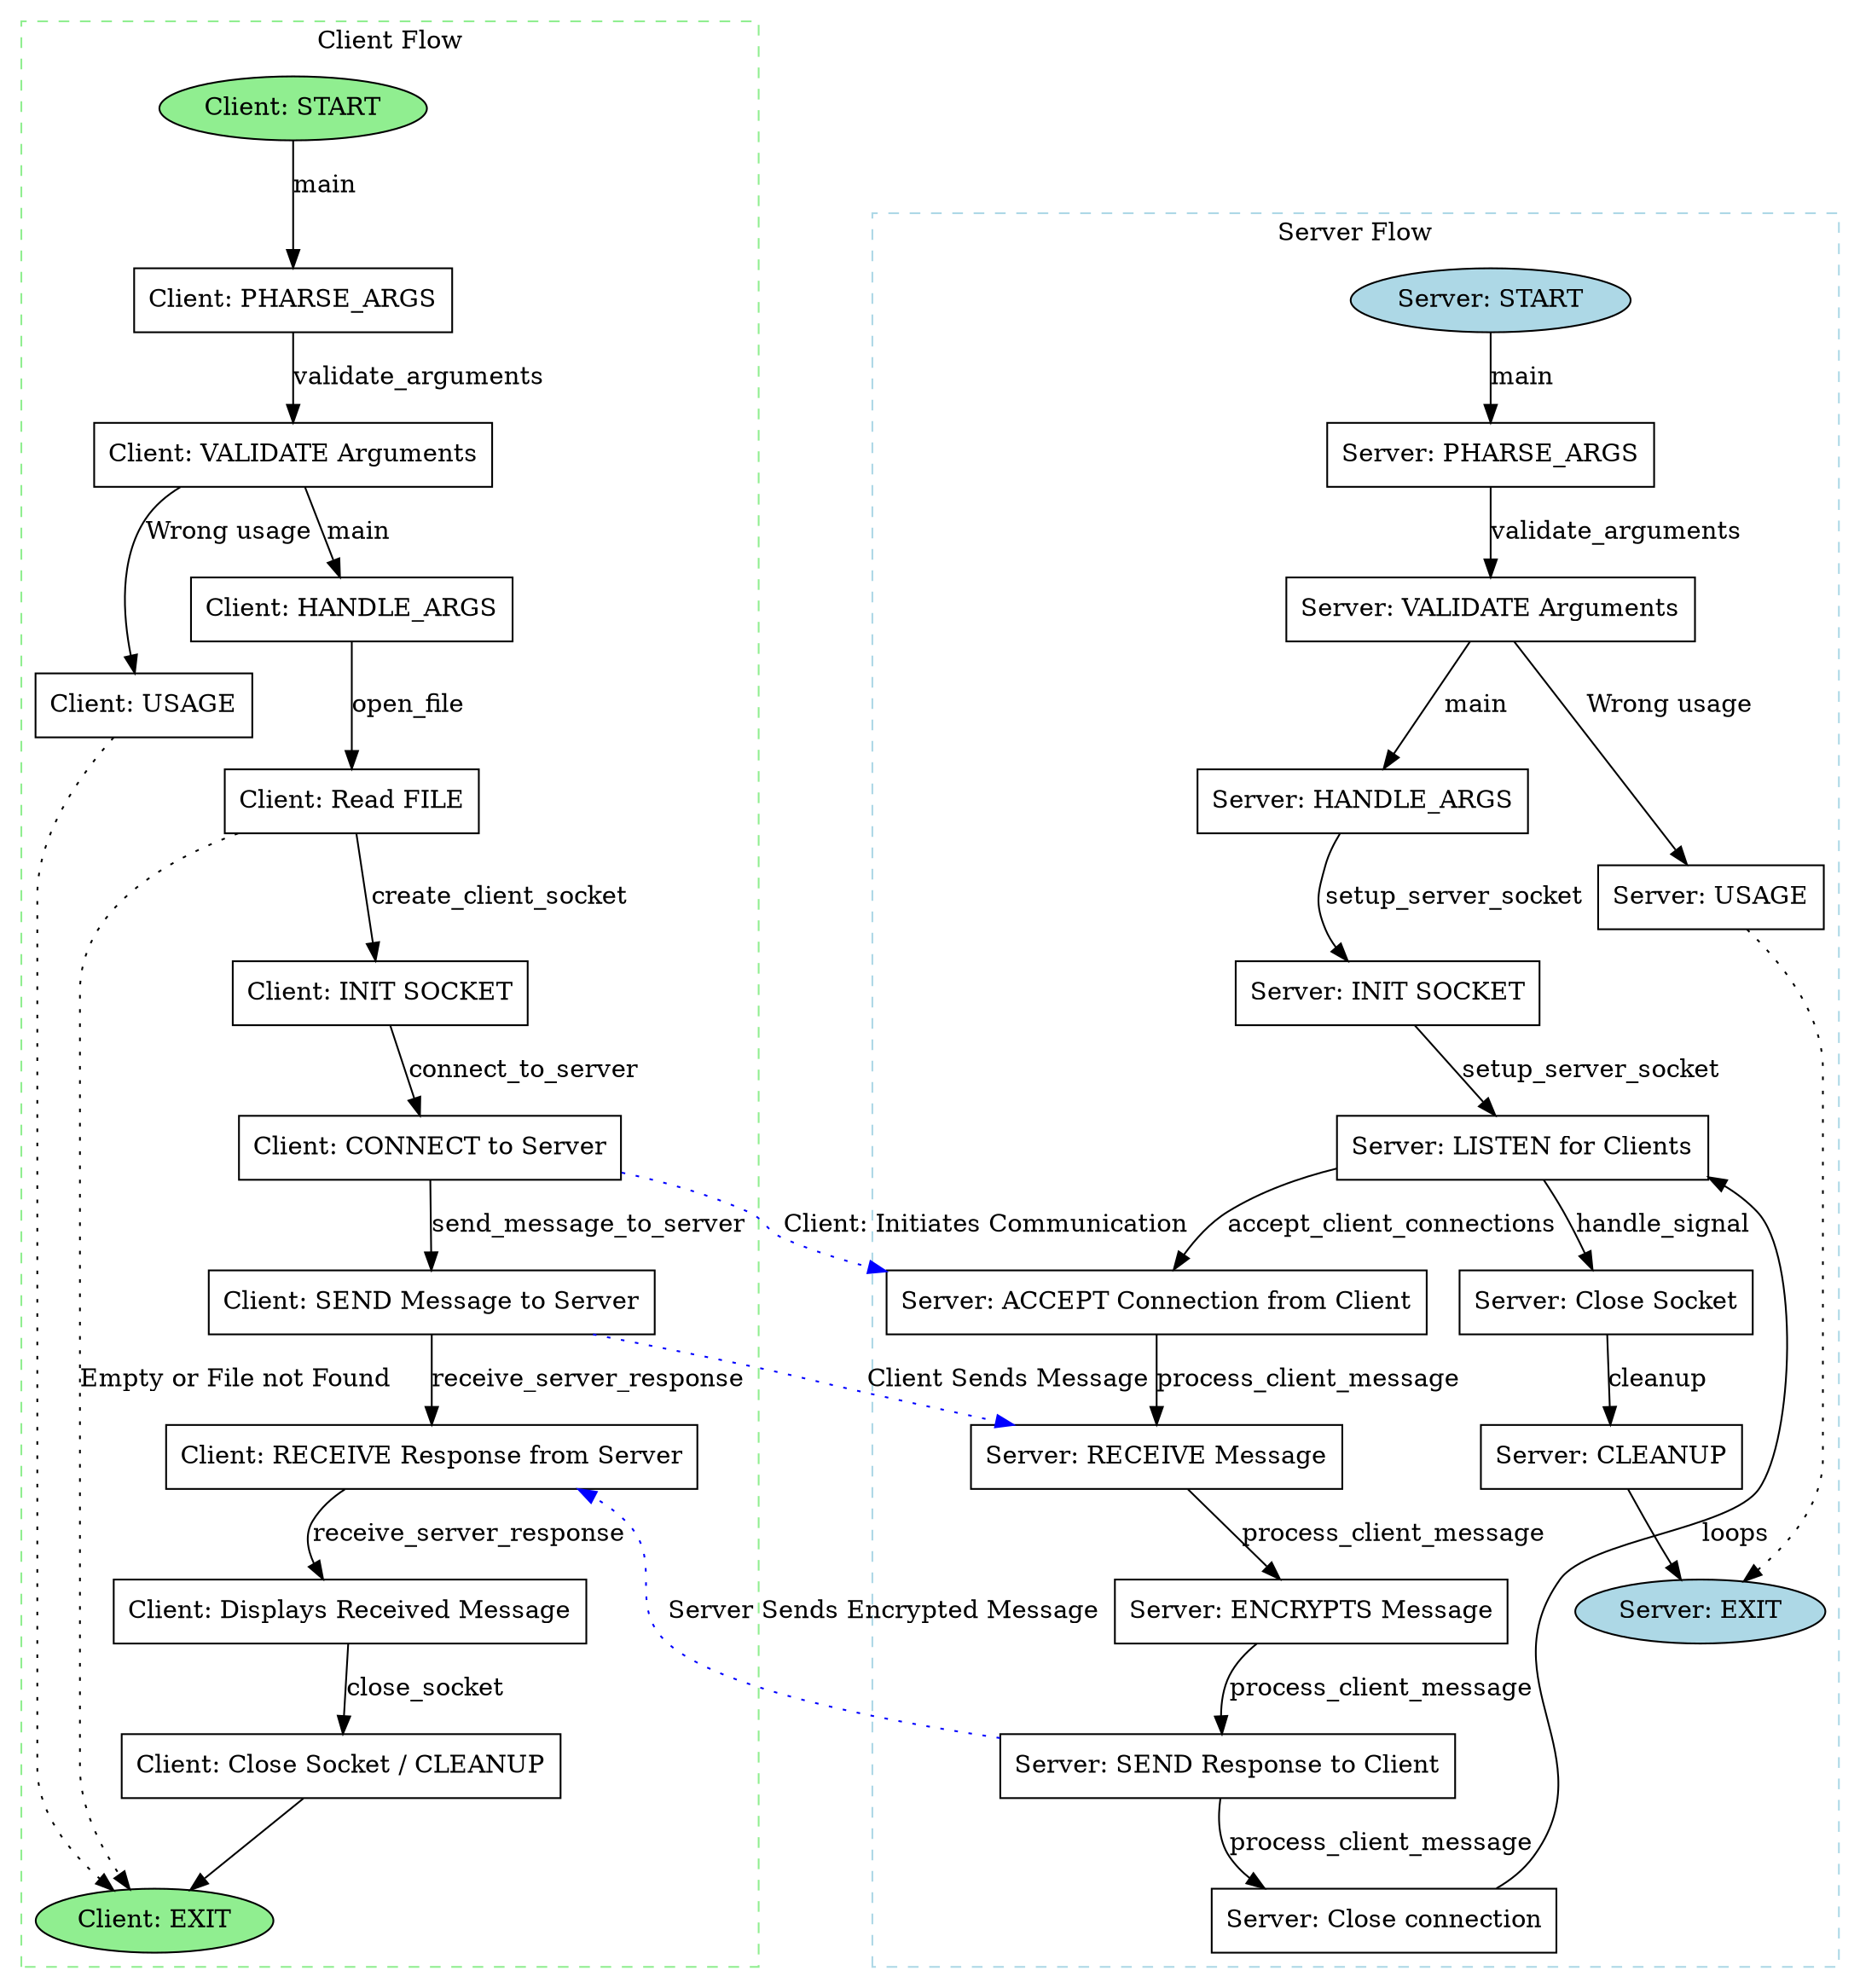 digraph CommunicationFlow {
    // Node Definitions: Client States
    start_client [label="Client: START", shape=ellipse, style=filled, fillcolor=lightgreen];
	pharse_client [label="Client: PHARSE_ARGS", shape=box];
	validate_client [label="Client: VALIDATE Arguments", shape=box];
	usage_client [label="Client: USAGE", shape=box];
	handle_client [label="Client: HANDLE_ARGS", shape=box];
	read_file_client [label="Client: Read FILE", shape=box];
    init_socket_client [label="Client: INIT SOCKET", shape=box];
	connect_client [label="Client: CONNECT to Server", shape=box];
	send_client [label="Client: SEND Message to Server", shape=box];
	receive_client [label="Client: RECEIVE Response from Server", shape=box];
	display_message_client [label="Client: Displays Received Message", shape=box];
	close_connection_client [label="Client: Close Socket / CLEANUP", shape=box];
    end_client [label="Client: EXIT", shape=ellipse, style=filled, fillcolor=lightgreen];

    // Node Definitions: Server States
    start_server [label="Server: START", shape=ellipse, style=filled, fillcolor=lightblue];
	pharse_server [label="Server: PHARSE_ARGS", shape=box];
	validate_server [label="Server: VALIDATE Arguments", shape=box];
	usage_server [label="Server: USAGE", shape=box];
	handle_server [label="Server: HANDLE_ARGS", shape=box];
	init_socket_server [label="Server: INIT SOCKET", shape=box];
	listen_server [label="Server: LISTEN for Clients", shape=box];
	accept_server [label="Server: ACCEPT Connection from Client", shape=box];
    receive_message_server [label="Server: RECEIVE Message", shape=box];
	encrypts_server [label="Server: ENCRYPTS Message", shape=box];
    send_server [label="Server: SEND Response to Client", shape=box];
	close_connection_server [label="Server: Close connection", shape=box];
	close_socket_connection_server [label="Server: Close Socket", shape=box];
	cleanup_server [label="Server: CLEANUP", shape=box];
    exit_server [label="Server: EXIT", shape=ellipse, style=filled, fillcolor=lightblue];

    // Client State Transitions
    start_client -> pharse_client [label="main"];
	pharse_client -> validate_client [label="validate_arguments"];
	validate_client -> usage_client [label="Wrong usage"];
	usage_client -> end_client [style=dotted];
	validate_client -> handle_client [label="main"];
	handle_client -> read_file_client [label="open_file"];
	read_file_client -> init_socket_client [label="create_client_socket"];
	read_file_client -> end_client [label="Empty or File not Found", style=dotted];
	init_socket_client -> connect_client [label="connect_to_server"];
	connect_client -> send_client [label="send_message_to_server"];
	send_client -> receive_client [label="receive_server_response"];
	receive_client -> display_message_client [label="receive_server_response"];
	display_message_client -> close_connection_client [label="close_socket"];
	close_connection_client -> end_client;


    // Server State Transitions
    start_server -> pharse_server [label="main"];
    pharse_server -> validate_server [label="validate_arguments"];
    validate_server -> usage_server [label="Wrong usage"];
	usage_server -> exit_server [style=dotted];
    validate_server -> handle_server [label="main"];
	handle_server -> init_socket_server [label="setup_server_socket"];
	init_socket_server -> listen_server [label="setup_server_socket"];
	listen_server -> accept_server [label="accept_client_connections"];
	accept_server -> receive_message_server [label="process_client_message"];
	receive_message_server -> encrypts_server [label="process_client_message"];
	encrypts_server -> send_server [label="process_client_message"];
	send_server -> close_connection_server [label="process_client_message"];
	close_connection_server -> listen_server [label="loops"];
	listen_server -> close_socket_connection_server [label="handle_signal"];
	close_socket_connection_server -> cleanup_server [label="cleanup"];
	cleanup_server -> exit_server;
	
	

	connect_client -> accept_server [label="Client: Initiates Communication", style=dotted, color=blue];
    send_client -> receive_message_server [label="Client Sends Message", style=dotted, color=blue];
	send_server -> receive_client [label="Server Sends Encrypted Message", style=dotted, color=blue];
	
	

    // Clear Division for Client and Server
    subgraph cluster_client {
        label = "Client Flow";
        style = dashed;
        color = lightgreen;
        start_client;
		pharse_client;
        validate_client;
		usage_client;
		handle_client;
        read_file_client;
        init_socket_client;
        connect_client;
        send_client;
        receive_client;
		display_message_client;
        close_connection_client;
        end_client;
    }

    subgraph cluster_server {
        label = "Server Flow";
        style = dashed;
        color = lightblue;
        start_server;
        validate_server;
		pharse_server;
		usage_server;
		handle_server;
        init_socket_server;
        listen_server;
        accept_server;
        receive_message_server;
		encrypts_server;
        send_server;
		close_connection_server;
        cleanup_server;
		close_socket_connection_server
        exit_server;
    }

    // Styling for transitions
    edge [fontsize=10, fontname="Helvetica", color=black];
    node [fontname="Helvetica", fontsize=12];
}
